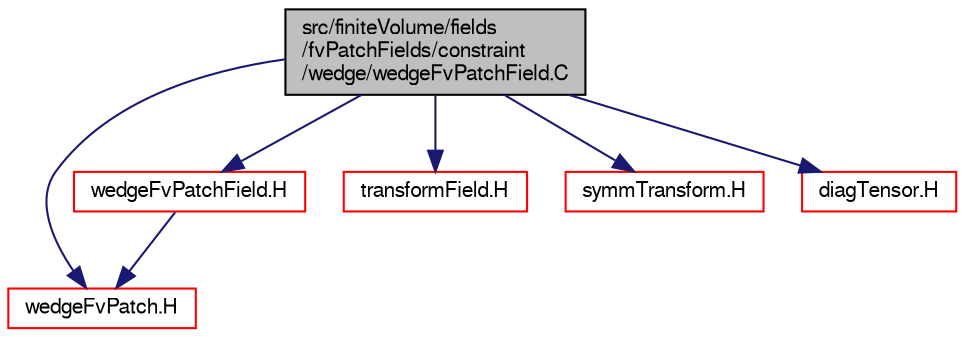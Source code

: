 digraph "src/finiteVolume/fields/fvPatchFields/constraint/wedge/wedgeFvPatchField.C"
{
  bgcolor="transparent";
  edge [fontname="FreeSans",fontsize="10",labelfontname="FreeSans",labelfontsize="10"];
  node [fontname="FreeSans",fontsize="10",shape=record];
  Node0 [label="src/finiteVolume/fields\l/fvPatchFields/constraint\l/wedge/wedgeFvPatchField.C",height=0.2,width=0.4,color="black", fillcolor="grey75", style="filled", fontcolor="black"];
  Node0 -> Node1 [color="midnightblue",fontsize="10",style="solid",fontname="FreeSans"];
  Node1 [label="wedgeFvPatch.H",height=0.2,width=0.4,color="red",URL="$a03644.html"];
  Node0 -> Node158 [color="midnightblue",fontsize="10",style="solid",fontname="FreeSans"];
  Node158 [label="wedgeFvPatchField.H",height=0.2,width=0.4,color="red",URL="$a01745.html"];
  Node158 -> Node1 [color="midnightblue",fontsize="10",style="solid",fontname="FreeSans"];
  Node0 -> Node191 [color="midnightblue",fontsize="10",style="solid",fontname="FreeSans"];
  Node191 [label="transformField.H",height=0.2,width=0.4,color="red",URL="$a09734.html",tooltip="Spatial transformation functions for primitive fields. "];
  Node0 -> Node198 [color="midnightblue",fontsize="10",style="solid",fontname="FreeSans"];
  Node198 [label="symmTransform.H",height=0.2,width=0.4,color="red",URL="$a12776.html",tooltip="3D symmetric tensor transformation operations. "];
  Node0 -> Node199 [color="midnightblue",fontsize="10",style="solid",fontname="FreeSans"];
  Node199 [label="diagTensor.H",height=0.2,width=0.4,color="red",URL="$a12200.html"];
}
